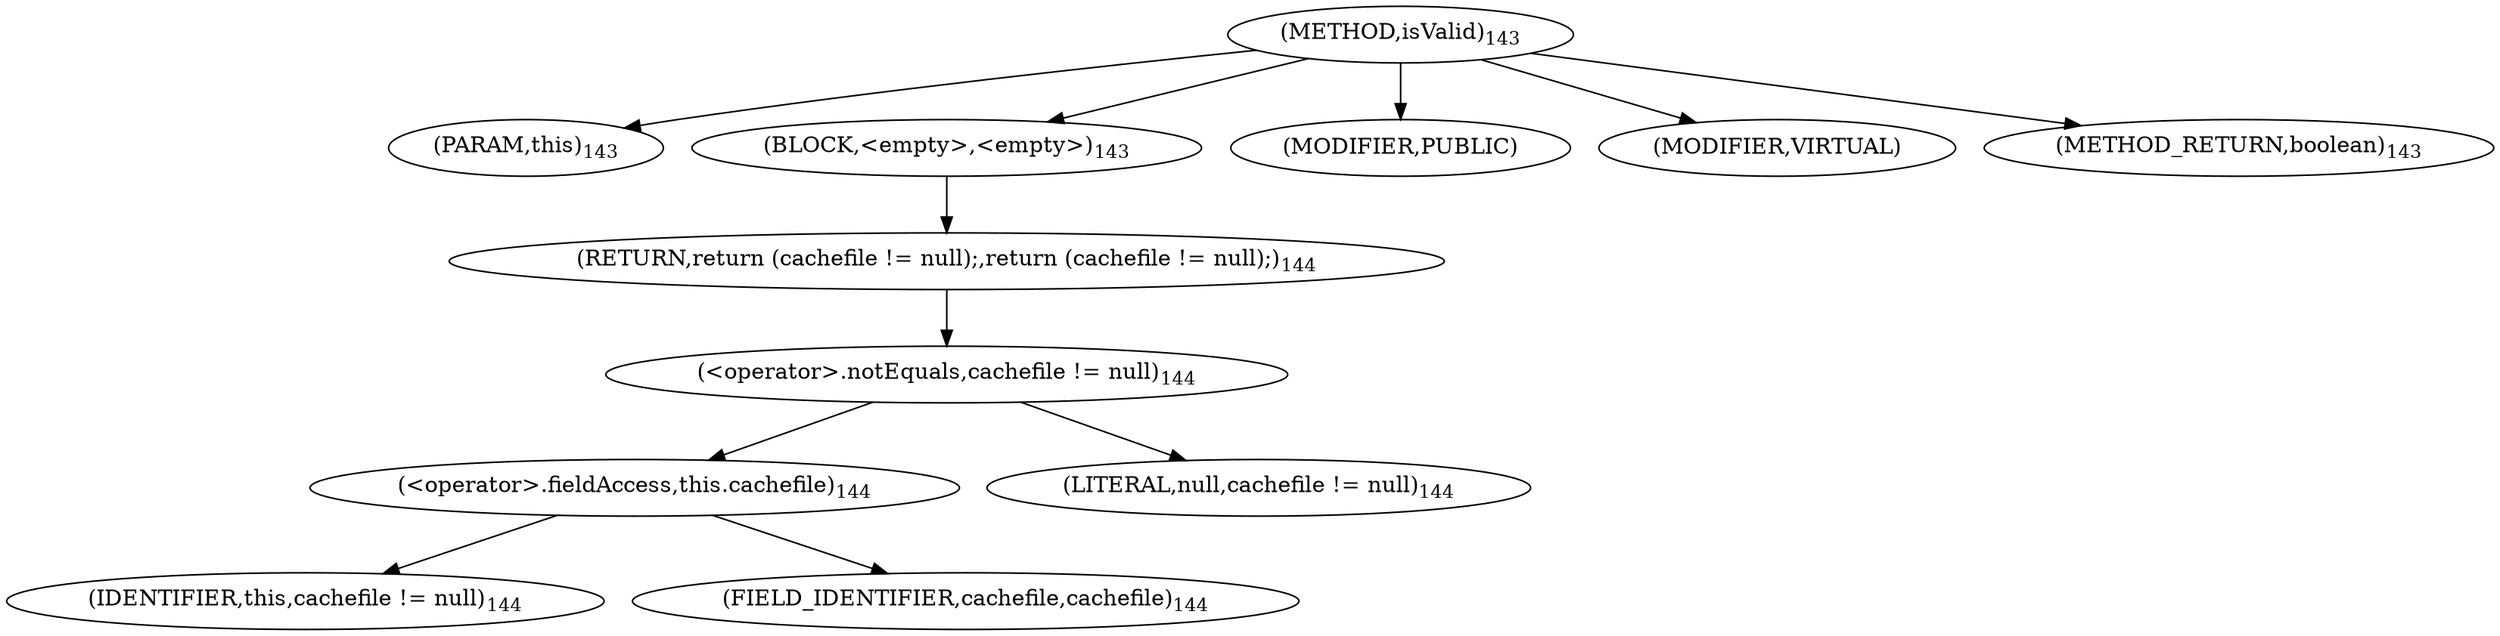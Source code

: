 digraph "isValid" {  
"131" [label = <(METHOD,isValid)<SUB>143</SUB>> ]
"132" [label = <(PARAM,this)<SUB>143</SUB>> ]
"133" [label = <(BLOCK,&lt;empty&gt;,&lt;empty&gt;)<SUB>143</SUB>> ]
"134" [label = <(RETURN,return (cachefile != null);,return (cachefile != null);)<SUB>144</SUB>> ]
"135" [label = <(&lt;operator&gt;.notEquals,cachefile != null)<SUB>144</SUB>> ]
"136" [label = <(&lt;operator&gt;.fieldAccess,this.cachefile)<SUB>144</SUB>> ]
"137" [label = <(IDENTIFIER,this,cachefile != null)<SUB>144</SUB>> ]
"138" [label = <(FIELD_IDENTIFIER,cachefile,cachefile)<SUB>144</SUB>> ]
"139" [label = <(LITERAL,null,cachefile != null)<SUB>144</SUB>> ]
"140" [label = <(MODIFIER,PUBLIC)> ]
"141" [label = <(MODIFIER,VIRTUAL)> ]
"142" [label = <(METHOD_RETURN,boolean)<SUB>143</SUB>> ]
  "131" -> "132" 
  "131" -> "133" 
  "131" -> "140" 
  "131" -> "141" 
  "131" -> "142" 
  "133" -> "134" 
  "134" -> "135" 
  "135" -> "136" 
  "135" -> "139" 
  "136" -> "137" 
  "136" -> "138" 
}

